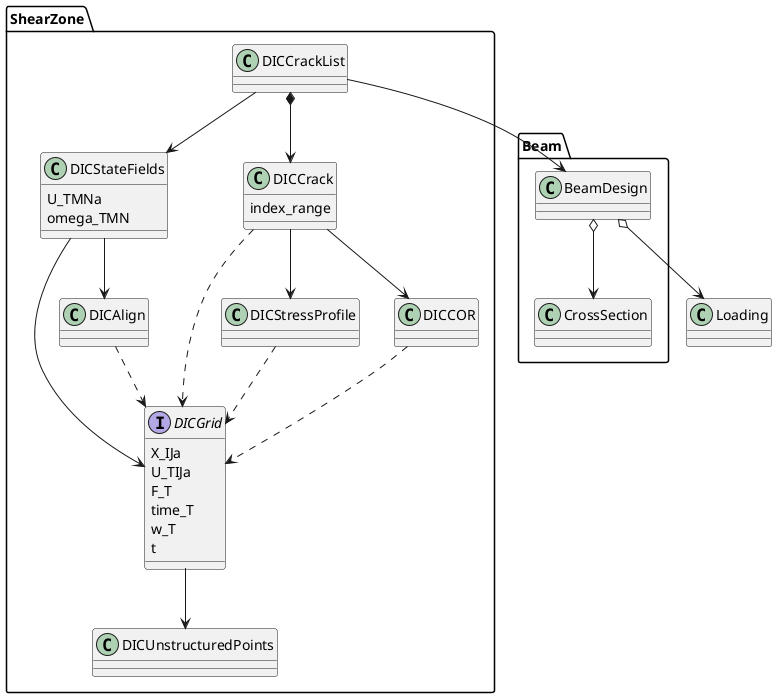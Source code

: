 @startuml
'https://plantuml.com/class-diagram


package Beam {


class CrossSection {
}

class BeamDesign
}

class Loading {
}

BeamDesign o--> CrossSection
BeamDesign o--> Loading

package ShearZone {

interface DICGrid {
  X_IJa
  U_TIJa
  F_T
  time_T
  w_T
  t
}

DICCrackList --> BeamDesign

class DICUnstructuredPoints {
}

'class DICGrid {
'}

DICGrid --> DICUnstructuredPoints

class DICStateFields{
  U_TMNa
  omega_TMN
}

DICStateFields --> DICGrid

class DICCrack {
   index_range
}

DICCrackList --> DICStateFields

DICCrackList *--> DICCrack

DICCrack ..> DICGrid

DICCrack --> DICStressProfile

class DICAlign{
}

class DICCOR{
}

DICCrack --> DICCOR

DICStateFields --> DICAlign

DICCOR ..> DICGrid

DICStressProfile ..> DICGrid

DICAlign ..> DICGrid

}

@enduml